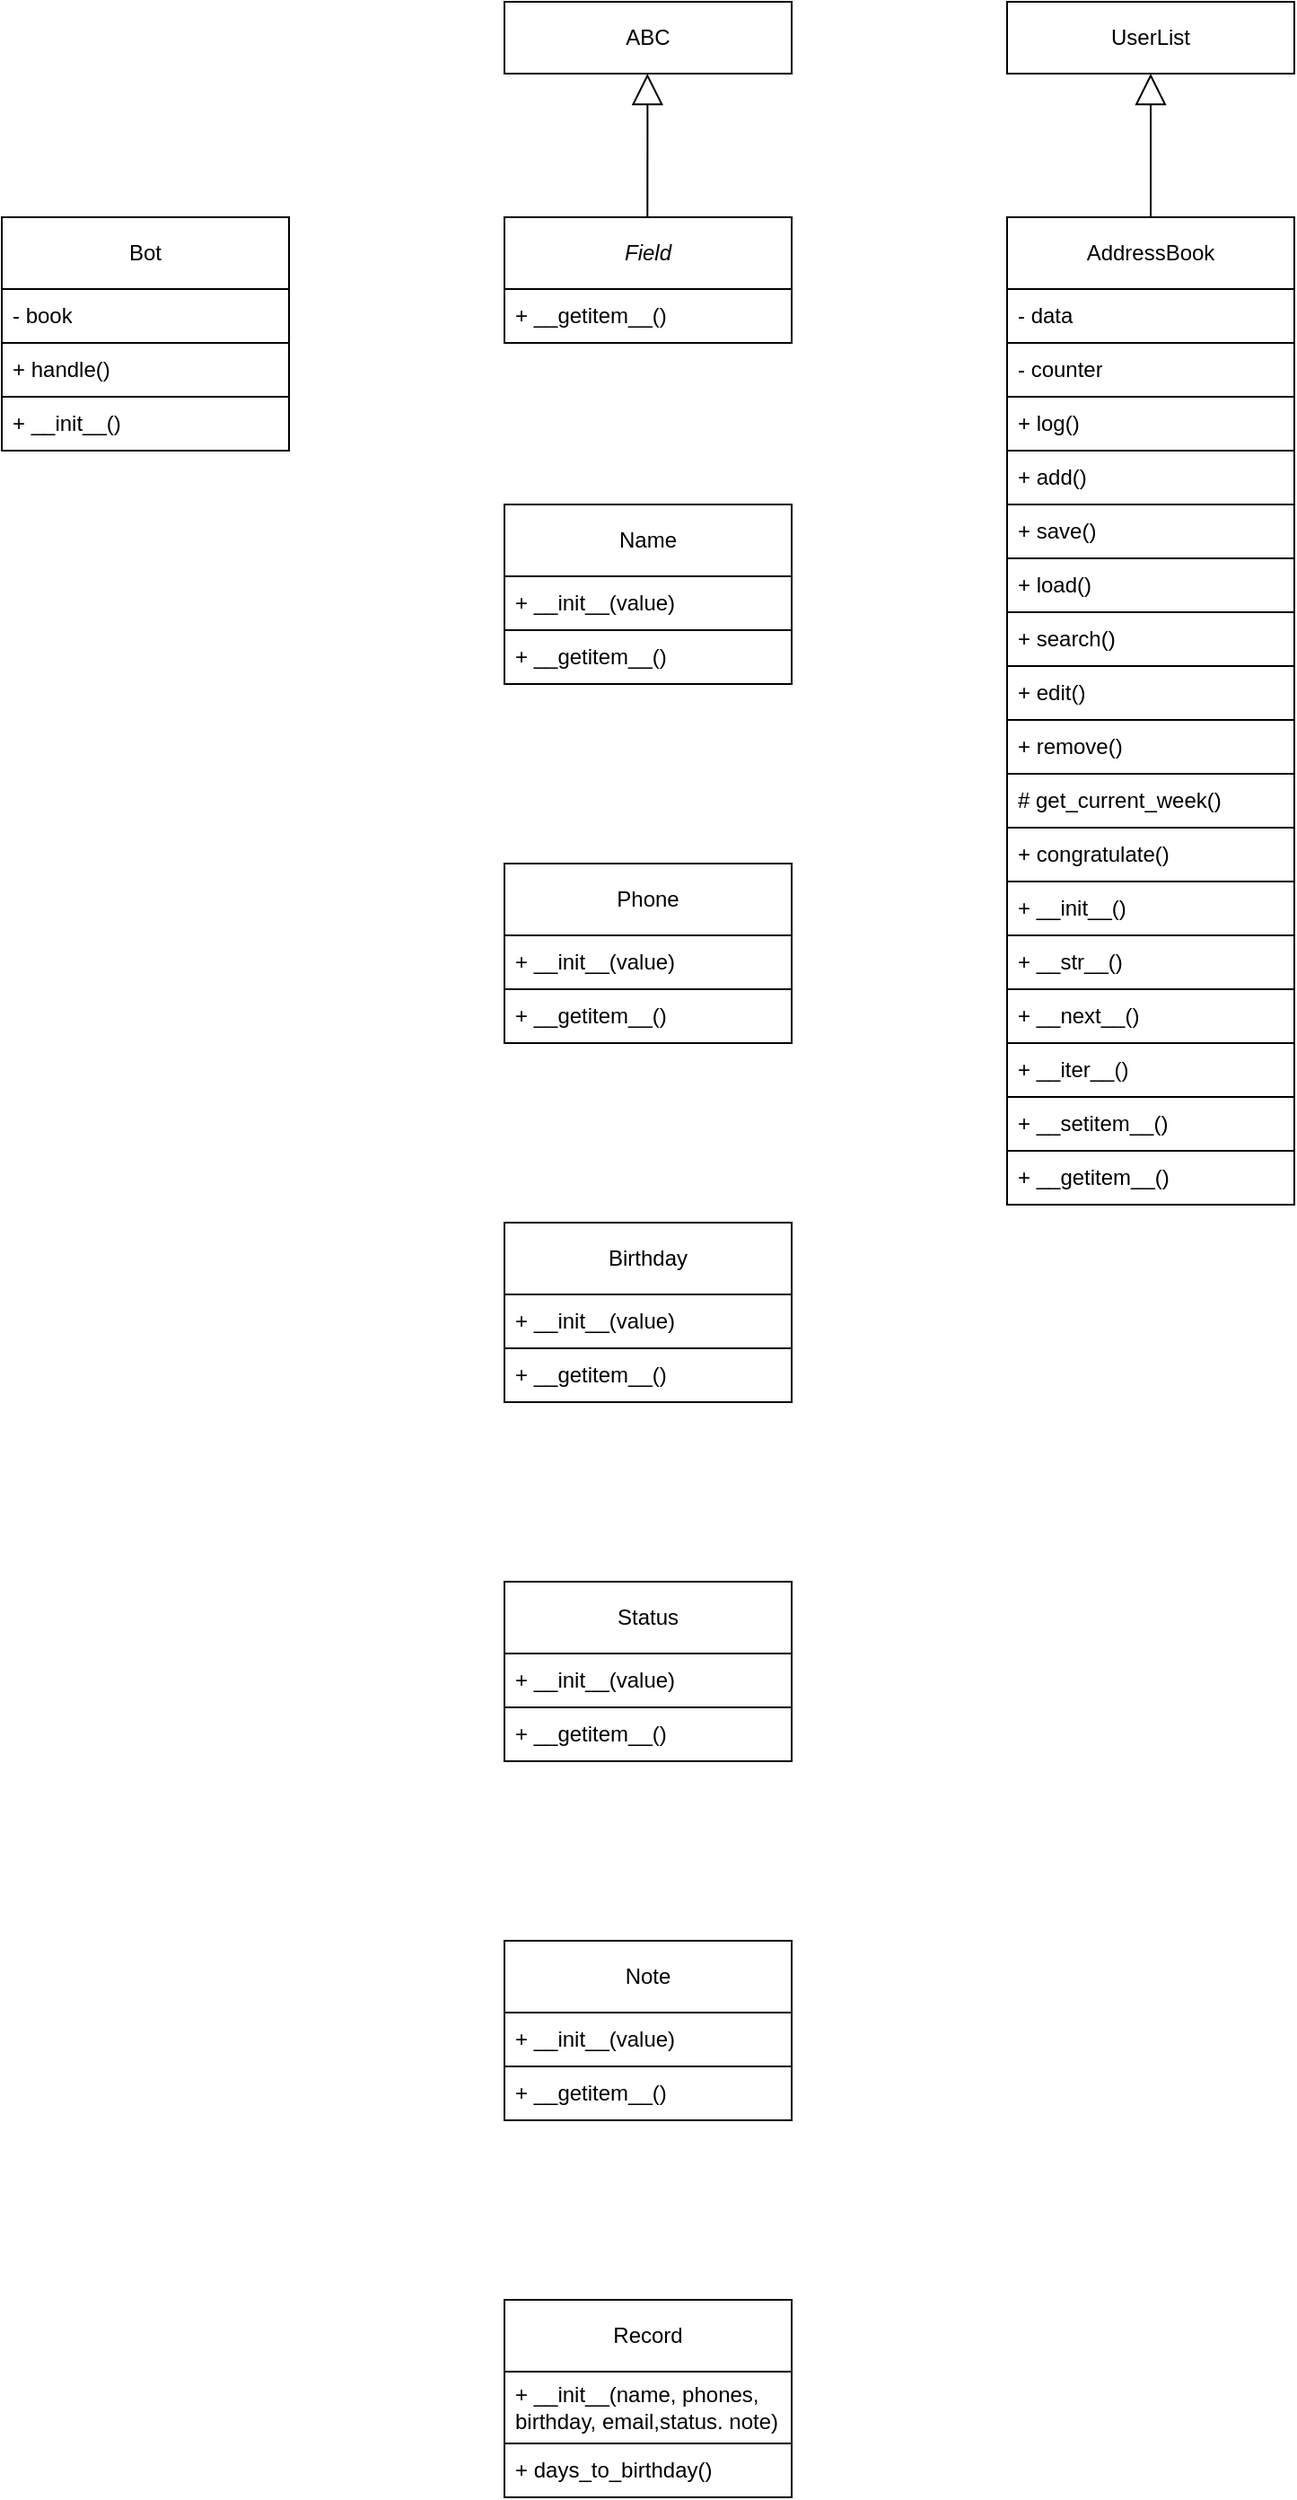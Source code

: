 <mxfile version="22.1.4" type="github">
  <diagram name="Страница — 1" id="0y4ZwpaE8xF2TJRYajsE">
    <mxGraphModel dx="1430" dy="771" grid="1" gridSize="10" guides="1" tooltips="1" connect="1" arrows="1" fold="1" page="1" pageScale="1" pageWidth="827" pageHeight="1169" math="0" shadow="0">
      <root>
        <mxCell id="0" />
        <mxCell id="1" parent="0" />
        <mxCell id="Iqqhx3KweeI5SZ4XjR7R-44" value="" style="group" vertex="1" connectable="0" parent="1">
          <mxGeometry x="600" y="40" width="160" height="670" as="geometry" />
        </mxCell>
        <mxCell id="Iqqhx3KweeI5SZ4XjR7R-27" value="" style="group" vertex="1" connectable="0" parent="Iqqhx3KweeI5SZ4XjR7R-44">
          <mxGeometry y="120" width="160" height="370" as="geometry" />
        </mxCell>
        <mxCell id="Iqqhx3KweeI5SZ4XjR7R-5" value="+ add()" style="text;strokeColor=default;fillColor=none;align=left;verticalAlign=middle;spacingLeft=4;spacingRight=4;overflow=hidden;points=[[0,0.5],[1,0.5]];portConstraint=eastwest;rotatable=0;whiteSpace=wrap;html=1;" vertex="1" parent="Iqqhx3KweeI5SZ4XjR7R-27">
          <mxGeometry y="130" width="160" height="30" as="geometry" />
        </mxCell>
        <mxCell id="Iqqhx3KweeI5SZ4XjR7R-12" value="" style="group" vertex="1" connectable="0" parent="Iqqhx3KweeI5SZ4XjR7R-27">
          <mxGeometry width="160" height="340" as="geometry" />
        </mxCell>
        <mxCell id="Iqqhx3KweeI5SZ4XjR7R-1" value="AddressBook" style="swimlane;fontStyle=0;childLayout=stackLayout;horizontal=1;startSize=40;horizontalStack=0;resizeParent=1;resizeParentMax=0;resizeLast=0;collapsible=1;marginBottom=0;whiteSpace=wrap;html=1;" vertex="1" parent="Iqqhx3KweeI5SZ4XjR7R-12">
          <mxGeometry width="160" height="100" as="geometry" />
        </mxCell>
        <mxCell id="Iqqhx3KweeI5SZ4XjR7R-2" value="- data" style="text;strokeColor=none;fillColor=none;align=left;verticalAlign=middle;spacingLeft=4;spacingRight=4;overflow=hidden;points=[[0,0.5],[1,0.5]];portConstraint=eastwest;rotatable=0;whiteSpace=wrap;html=1;" vertex="1" parent="Iqqhx3KweeI5SZ4XjR7R-1">
          <mxGeometry y="40" width="160" height="30" as="geometry" />
        </mxCell>
        <mxCell id="Iqqhx3KweeI5SZ4XjR7R-3" value="- counter" style="text;strokeColor=default;fillColor=none;align=left;verticalAlign=middle;spacingLeft=4;spacingRight=4;overflow=hidden;points=[[0,0.5],[1,0.5]];portConstraint=eastwest;rotatable=0;whiteSpace=wrap;html=1;" vertex="1" parent="Iqqhx3KweeI5SZ4XjR7R-1">
          <mxGeometry y="70" width="160" height="30" as="geometry" />
        </mxCell>
        <mxCell id="Iqqhx3KweeI5SZ4XjR7R-6" value="+&amp;nbsp;save&lt;span style=&quot;background-color: initial;&quot;&gt;()&lt;/span&gt;" style="text;strokeColor=default;fillColor=none;align=left;verticalAlign=middle;spacingLeft=4;spacingRight=4;overflow=hidden;points=[[0,0.5],[1,0.5]];portConstraint=eastwest;rotatable=0;whiteSpace=wrap;html=1;" vertex="1" parent="Iqqhx3KweeI5SZ4XjR7R-12">
          <mxGeometry y="160" width="160" height="30" as="geometry" />
        </mxCell>
        <mxCell id="Iqqhx3KweeI5SZ4XjR7R-4" value="+ log()" style="text;strokeColor=default;fillColor=none;align=left;verticalAlign=middle;spacingLeft=4;spacingRight=4;overflow=hidden;points=[[0,0.5],[1,0.5]];portConstraint=eastwest;rotatable=0;whiteSpace=wrap;html=1;" vertex="1" parent="Iqqhx3KweeI5SZ4XjR7R-12">
          <mxGeometry y="100" width="160" height="30" as="geometry" />
        </mxCell>
        <mxCell id="Iqqhx3KweeI5SZ4XjR7R-7" value="+&amp;nbsp;load&lt;span style=&quot;background-color: initial;&quot;&gt;()&lt;/span&gt;" style="text;strokeColor=default;fillColor=none;align=left;verticalAlign=middle;spacingLeft=4;spacingRight=4;overflow=hidden;points=[[0,0.5],[1,0.5]];portConstraint=eastwest;rotatable=0;whiteSpace=wrap;html=1;" vertex="1" parent="Iqqhx3KweeI5SZ4XjR7R-12">
          <mxGeometry y="190" width="160" height="30" as="geometry" />
        </mxCell>
        <mxCell id="Iqqhx3KweeI5SZ4XjR7R-8" value="+&amp;nbsp;search&lt;span style=&quot;background-color: initial;&quot;&gt;()&lt;/span&gt;" style="text;strokeColor=default;fillColor=none;align=left;verticalAlign=middle;spacingLeft=4;spacingRight=4;overflow=hidden;points=[[0,0.5],[1,0.5]];portConstraint=eastwest;rotatable=0;whiteSpace=wrap;html=1;" vertex="1" parent="Iqqhx3KweeI5SZ4XjR7R-12">
          <mxGeometry y="220" width="160" height="30" as="geometry" />
        </mxCell>
        <mxCell id="Iqqhx3KweeI5SZ4XjR7R-9" value="+&amp;nbsp;edit&lt;span style=&quot;background-color: initial;&quot;&gt;()&lt;/span&gt;" style="text;strokeColor=default;fillColor=none;align=left;verticalAlign=middle;spacingLeft=4;spacingRight=4;overflow=hidden;points=[[0,0.5],[1,0.5]];portConstraint=eastwest;rotatable=0;whiteSpace=wrap;html=1;" vertex="1" parent="Iqqhx3KweeI5SZ4XjR7R-12">
          <mxGeometry y="250" width="160" height="30" as="geometry" />
        </mxCell>
        <mxCell id="Iqqhx3KweeI5SZ4XjR7R-10" value="+&amp;nbsp;remove&lt;span style=&quot;background-color: initial;&quot;&gt;()&lt;/span&gt;" style="text;strokeColor=default;fillColor=none;align=left;verticalAlign=middle;spacingLeft=4;spacingRight=4;overflow=hidden;points=[[0,0.5],[1,0.5]];portConstraint=eastwest;rotatable=0;whiteSpace=wrap;html=1;" vertex="1" parent="Iqqhx3KweeI5SZ4XjR7R-12">
          <mxGeometry y="280" width="160" height="30" as="geometry" />
        </mxCell>
        <mxCell id="Iqqhx3KweeI5SZ4XjR7R-14" value="# get_current_week&lt;span style=&quot;background-color: initial;&quot;&gt;()&lt;/span&gt;" style="text;strokeColor=default;fillColor=none;align=left;verticalAlign=middle;spacingLeft=4;spacingRight=4;overflow=hidden;points=[[0,0.5],[1,0.5]];portConstraint=eastwest;rotatable=0;whiteSpace=wrap;html=1;" vertex="1" parent="Iqqhx3KweeI5SZ4XjR7R-12">
          <mxGeometry y="310" width="160" height="30" as="geometry" />
        </mxCell>
        <mxCell id="Iqqhx3KweeI5SZ4XjR7R-26" value="+&amp;nbsp;congratulate&lt;span style=&quot;background-color: initial;&quot;&gt;()&lt;/span&gt;" style="text;strokeColor=default;fillColor=none;align=left;verticalAlign=middle;spacingLeft=4;spacingRight=4;overflow=hidden;points=[[0,0.5],[1,0.5]];portConstraint=eastwest;rotatable=0;whiteSpace=wrap;html=1;" vertex="1" parent="Iqqhx3KweeI5SZ4XjR7R-27">
          <mxGeometry y="340" width="160" height="30" as="geometry" />
        </mxCell>
        <mxCell id="Iqqhx3KweeI5SZ4XjR7R-28" value="UserList" style="rounded=0;whiteSpace=wrap;html=1;" vertex="1" parent="Iqqhx3KweeI5SZ4XjR7R-44">
          <mxGeometry width="160" height="40" as="geometry" />
        </mxCell>
        <mxCell id="Iqqhx3KweeI5SZ4XjR7R-29" style="edgeStyle=orthogonalEdgeStyle;rounded=0;orthogonalLoop=1;jettySize=auto;html=1;entryX=0.5;entryY=1;entryDx=0;entryDy=0;endArrow=block;endFill=0;strokeWidth=1;endSize=15;" edge="1" parent="Iqqhx3KweeI5SZ4XjR7R-44" source="Iqqhx3KweeI5SZ4XjR7R-1" target="Iqqhx3KweeI5SZ4XjR7R-28">
          <mxGeometry relative="1" as="geometry" />
        </mxCell>
        <mxCell id="Iqqhx3KweeI5SZ4XjR7R-34" value="+ __init__()" style="text;strokeColor=default;fillColor=none;align=left;verticalAlign=middle;spacingLeft=4;spacingRight=4;overflow=hidden;points=[[0,0.5],[1,0.5]];portConstraint=eastwest;rotatable=0;whiteSpace=wrap;html=1;" vertex="1" parent="Iqqhx3KweeI5SZ4XjR7R-44">
          <mxGeometry y="490" width="160" height="30" as="geometry" />
        </mxCell>
        <mxCell id="Iqqhx3KweeI5SZ4XjR7R-35" value="+&amp;nbsp;__str__&lt;span style=&quot;background-color: initial;&quot;&gt;()&lt;/span&gt;" style="text;strokeColor=default;fillColor=none;align=left;verticalAlign=middle;spacingLeft=4;spacingRight=4;overflow=hidden;points=[[0,0.5],[1,0.5]];portConstraint=eastwest;rotatable=0;whiteSpace=wrap;html=1;" vertex="1" parent="Iqqhx3KweeI5SZ4XjR7R-44">
          <mxGeometry y="520" width="160" height="30" as="geometry" />
        </mxCell>
        <mxCell id="Iqqhx3KweeI5SZ4XjR7R-36" value="+&amp;nbsp;__next__&lt;span style=&quot;background-color: initial;&quot;&gt;()&lt;/span&gt;" style="text;strokeColor=default;fillColor=none;align=left;verticalAlign=middle;spacingLeft=4;spacingRight=4;overflow=hidden;points=[[0,0.5],[1,0.5]];portConstraint=eastwest;rotatable=0;whiteSpace=wrap;html=1;" vertex="1" parent="Iqqhx3KweeI5SZ4XjR7R-44">
          <mxGeometry y="550" width="160" height="30" as="geometry" />
        </mxCell>
        <mxCell id="Iqqhx3KweeI5SZ4XjR7R-37" value="+&amp;nbsp;__iter__&lt;span style=&quot;background-color: initial;&quot;&gt;()&lt;/span&gt;" style="text;strokeColor=default;fillColor=none;align=left;verticalAlign=middle;spacingLeft=4;spacingRight=4;overflow=hidden;points=[[0,0.5],[1,0.5]];portConstraint=eastwest;rotatable=0;whiteSpace=wrap;html=1;" vertex="1" parent="Iqqhx3KweeI5SZ4XjR7R-44">
          <mxGeometry y="580" width="160" height="30" as="geometry" />
        </mxCell>
        <mxCell id="Iqqhx3KweeI5SZ4XjR7R-38" value="+&amp;nbsp;__setitem__&lt;span style=&quot;background-color: initial;&quot;&gt;()&lt;/span&gt;" style="text;strokeColor=default;fillColor=none;align=left;verticalAlign=middle;spacingLeft=4;spacingRight=4;overflow=hidden;points=[[0,0.5],[1,0.5]];portConstraint=eastwest;rotatable=0;whiteSpace=wrap;html=1;" vertex="1" parent="Iqqhx3KweeI5SZ4XjR7R-44">
          <mxGeometry y="610" width="160" height="30" as="geometry" />
        </mxCell>
        <mxCell id="Iqqhx3KweeI5SZ4XjR7R-39" value="+&amp;nbsp;__getitem__&lt;span style=&quot;background-color: initial;&quot;&gt;()&lt;/span&gt;" style="text;strokeColor=default;fillColor=none;align=left;verticalAlign=middle;spacingLeft=4;spacingRight=4;overflow=hidden;points=[[0,0.5],[1,0.5]];portConstraint=eastwest;rotatable=0;whiteSpace=wrap;html=1;" vertex="1" parent="Iqqhx3KweeI5SZ4XjR7R-44">
          <mxGeometry y="640" width="160" height="30" as="geometry" />
        </mxCell>
        <mxCell id="Iqqhx3KweeI5SZ4XjR7R-45" value="" style="group" vertex="1" connectable="0" parent="1">
          <mxGeometry x="40" y="160" width="160" height="130" as="geometry" />
        </mxCell>
        <mxCell id="Iqqhx3KweeI5SZ4XjR7R-31" value="Bot" style="swimlane;fontStyle=0;childLayout=stackLayout;horizontal=1;startSize=40;horizontalStack=0;resizeParent=1;resizeParentMax=0;resizeLast=0;collapsible=1;marginBottom=0;whiteSpace=wrap;html=1;" vertex="1" parent="Iqqhx3KweeI5SZ4XjR7R-45">
          <mxGeometry width="160" height="100" as="geometry" />
        </mxCell>
        <mxCell id="Iqqhx3KweeI5SZ4XjR7R-32" value="-&amp;nbsp;book" style="text;strokeColor=none;fillColor=none;align=left;verticalAlign=middle;spacingLeft=4;spacingRight=4;overflow=hidden;points=[[0,0.5],[1,0.5]];portConstraint=eastwest;rotatable=0;whiteSpace=wrap;html=1;" vertex="1" parent="Iqqhx3KweeI5SZ4XjR7R-31">
          <mxGeometry y="40" width="160" height="30" as="geometry" />
        </mxCell>
        <mxCell id="Iqqhx3KweeI5SZ4XjR7R-33" value="+&amp;nbsp;handle()" style="text;strokeColor=default;fillColor=none;align=left;verticalAlign=middle;spacingLeft=4;spacingRight=4;overflow=hidden;points=[[0,0.5],[1,0.5]];portConstraint=eastwest;rotatable=0;whiteSpace=wrap;html=1;" vertex="1" parent="Iqqhx3KweeI5SZ4XjR7R-31">
          <mxGeometry y="70" width="160" height="30" as="geometry" />
        </mxCell>
        <mxCell id="Iqqhx3KweeI5SZ4XjR7R-40" value="+&amp;nbsp;__init__&lt;span style=&quot;background-color: initial;&quot;&gt;()&lt;/span&gt;" style="text;strokeColor=default;fillColor=none;align=left;verticalAlign=middle;spacingLeft=4;spacingRight=4;overflow=hidden;points=[[0,0.5],[1,0.5]];portConstraint=eastwest;rotatable=0;whiteSpace=wrap;html=1;" vertex="1" parent="Iqqhx3KweeI5SZ4XjR7R-45">
          <mxGeometry y="100" width="160" height="30" as="geometry" />
        </mxCell>
        <mxCell id="Iqqhx3KweeI5SZ4XjR7R-80" value="ABC" style="rounded=0;whiteSpace=wrap;html=1;" vertex="1" parent="1">
          <mxGeometry x="320" y="40" width="160" height="40" as="geometry" />
        </mxCell>
        <mxCell id="Iqqhx3KweeI5SZ4XjR7R-81" value="" style="group" vertex="1" connectable="0" parent="1">
          <mxGeometry x="320" y="320" width="160" height="130" as="geometry" />
        </mxCell>
        <mxCell id="Iqqhx3KweeI5SZ4XjR7R-82" value="Name" style="swimlane;fontStyle=0;childLayout=stackLayout;horizontal=1;startSize=40;horizontalStack=0;resizeParent=1;resizeParentMax=0;resizeLast=0;collapsible=1;marginBottom=0;whiteSpace=wrap;html=1;" vertex="1" parent="Iqqhx3KweeI5SZ4XjR7R-81">
          <mxGeometry width="160" height="70" as="geometry" />
        </mxCell>
        <mxCell id="Iqqhx3KweeI5SZ4XjR7R-83" value="+&amp;nbsp;__init__(value)" style="text;strokeColor=none;fillColor=none;align=left;verticalAlign=middle;spacingLeft=4;spacingRight=4;overflow=hidden;points=[[0,0.5],[1,0.5]];portConstraint=eastwest;rotatable=0;whiteSpace=wrap;html=1;" vertex="1" parent="Iqqhx3KweeI5SZ4XjR7R-82">
          <mxGeometry y="40" width="160" height="30" as="geometry" />
        </mxCell>
        <mxCell id="Iqqhx3KweeI5SZ4XjR7R-87" value="+&amp;nbsp;__getitem__()" style="text;strokeColor=default;fillColor=none;align=left;verticalAlign=middle;spacingLeft=4;spacingRight=4;overflow=hidden;points=[[0,0.5],[1,0.5]];portConstraint=eastwest;rotatable=0;whiteSpace=wrap;html=1;" vertex="1" parent="Iqqhx3KweeI5SZ4XjR7R-81">
          <mxGeometry y="70" width="160" height="30" as="geometry" />
        </mxCell>
        <mxCell id="Iqqhx3KweeI5SZ4XjR7R-88" value="" style="group" vertex="1" connectable="0" parent="1">
          <mxGeometry x="320" y="520" width="160" height="130" as="geometry" />
        </mxCell>
        <mxCell id="Iqqhx3KweeI5SZ4XjR7R-89" value="Phone" style="swimlane;fontStyle=0;childLayout=stackLayout;horizontal=1;startSize=40;horizontalStack=0;resizeParent=1;resizeParentMax=0;resizeLast=0;collapsible=1;marginBottom=0;whiteSpace=wrap;html=1;" vertex="1" parent="Iqqhx3KweeI5SZ4XjR7R-88">
          <mxGeometry width="160" height="70" as="geometry" />
        </mxCell>
        <mxCell id="Iqqhx3KweeI5SZ4XjR7R-90" value="+&amp;nbsp;__init__(value)" style="text;strokeColor=none;fillColor=none;align=left;verticalAlign=middle;spacingLeft=4;spacingRight=4;overflow=hidden;points=[[0,0.5],[1,0.5]];portConstraint=eastwest;rotatable=0;whiteSpace=wrap;html=1;" vertex="1" parent="Iqqhx3KweeI5SZ4XjR7R-89">
          <mxGeometry y="40" width="160" height="30" as="geometry" />
        </mxCell>
        <mxCell id="Iqqhx3KweeI5SZ4XjR7R-91" value="+&amp;nbsp;__getitem__()" style="text;strokeColor=default;fillColor=none;align=left;verticalAlign=middle;spacingLeft=4;spacingRight=4;overflow=hidden;points=[[0,0.5],[1,0.5]];portConstraint=eastwest;rotatable=0;whiteSpace=wrap;html=1;" vertex="1" parent="Iqqhx3KweeI5SZ4XjR7R-88">
          <mxGeometry y="70" width="160" height="30" as="geometry" />
        </mxCell>
        <mxCell id="Iqqhx3KweeI5SZ4XjR7R-92" value="" style="group" vertex="1" connectable="0" parent="1">
          <mxGeometry x="320" y="720" width="160" height="130" as="geometry" />
        </mxCell>
        <mxCell id="Iqqhx3KweeI5SZ4XjR7R-93" value="Birthday" style="swimlane;fontStyle=0;childLayout=stackLayout;horizontal=1;startSize=40;horizontalStack=0;resizeParent=1;resizeParentMax=0;resizeLast=0;collapsible=1;marginBottom=0;whiteSpace=wrap;html=1;" vertex="1" parent="Iqqhx3KweeI5SZ4XjR7R-92">
          <mxGeometry width="160" height="70" as="geometry" />
        </mxCell>
        <mxCell id="Iqqhx3KweeI5SZ4XjR7R-94" value="+&amp;nbsp;__init__(value)" style="text;strokeColor=none;fillColor=none;align=left;verticalAlign=middle;spacingLeft=4;spacingRight=4;overflow=hidden;points=[[0,0.5],[1,0.5]];portConstraint=eastwest;rotatable=0;whiteSpace=wrap;html=1;" vertex="1" parent="Iqqhx3KweeI5SZ4XjR7R-93">
          <mxGeometry y="40" width="160" height="30" as="geometry" />
        </mxCell>
        <mxCell id="Iqqhx3KweeI5SZ4XjR7R-95" value="+&amp;nbsp;__getitem__()" style="text;strokeColor=default;fillColor=none;align=left;verticalAlign=middle;spacingLeft=4;spacingRight=4;overflow=hidden;points=[[0,0.5],[1,0.5]];portConstraint=eastwest;rotatable=0;whiteSpace=wrap;html=1;" vertex="1" parent="Iqqhx3KweeI5SZ4XjR7R-92">
          <mxGeometry y="70" width="160" height="30" as="geometry" />
        </mxCell>
        <mxCell id="Iqqhx3KweeI5SZ4XjR7R-96" value="" style="group" vertex="1" connectable="0" parent="1">
          <mxGeometry x="320" y="920" width="160" height="130" as="geometry" />
        </mxCell>
        <mxCell id="Iqqhx3KweeI5SZ4XjR7R-97" value="Status" style="swimlane;fontStyle=0;childLayout=stackLayout;horizontal=1;startSize=40;horizontalStack=0;resizeParent=1;resizeParentMax=0;resizeLast=0;collapsible=1;marginBottom=0;whiteSpace=wrap;html=1;" vertex="1" parent="Iqqhx3KweeI5SZ4XjR7R-96">
          <mxGeometry width="160" height="70" as="geometry" />
        </mxCell>
        <mxCell id="Iqqhx3KweeI5SZ4XjR7R-98" value="+&amp;nbsp;__init__(value)" style="text;strokeColor=none;fillColor=none;align=left;verticalAlign=middle;spacingLeft=4;spacingRight=4;overflow=hidden;points=[[0,0.5],[1,0.5]];portConstraint=eastwest;rotatable=0;whiteSpace=wrap;html=1;" vertex="1" parent="Iqqhx3KweeI5SZ4XjR7R-97">
          <mxGeometry y="40" width="160" height="30" as="geometry" />
        </mxCell>
        <mxCell id="Iqqhx3KweeI5SZ4XjR7R-99" value="+&amp;nbsp;__getitem__()" style="text;strokeColor=default;fillColor=none;align=left;verticalAlign=middle;spacingLeft=4;spacingRight=4;overflow=hidden;points=[[0,0.5],[1,0.5]];portConstraint=eastwest;rotatable=0;whiteSpace=wrap;html=1;" vertex="1" parent="Iqqhx3KweeI5SZ4XjR7R-96">
          <mxGeometry y="70" width="160" height="30" as="geometry" />
        </mxCell>
        <mxCell id="Iqqhx3KweeI5SZ4XjR7R-105" value="" style="group" vertex="1" connectable="0" parent="1">
          <mxGeometry x="320" y="1320" width="160" height="110" as="geometry" />
        </mxCell>
        <mxCell id="Iqqhx3KweeI5SZ4XjR7R-41" value="Record" style="swimlane;fontStyle=0;childLayout=stackLayout;horizontal=1;startSize=40;horizontalStack=0;resizeParent=1;resizeParentMax=0;resizeLast=0;collapsible=1;marginBottom=0;whiteSpace=wrap;html=1;" vertex="1" parent="Iqqhx3KweeI5SZ4XjR7R-105">
          <mxGeometry width="160" height="80" as="geometry" />
        </mxCell>
        <mxCell id="Iqqhx3KweeI5SZ4XjR7R-42" value="+ __init__(name, phones, birthday, email,status. note)" style="text;strokeColor=none;fillColor=none;align=left;verticalAlign=middle;spacingLeft=4;spacingRight=4;overflow=hidden;points=[[0,0.5],[1,0.5]];portConstraint=eastwest;rotatable=0;whiteSpace=wrap;html=1;" vertex="1" parent="Iqqhx3KweeI5SZ4XjR7R-41">
          <mxGeometry y="40" width="160" height="40" as="geometry" />
        </mxCell>
        <mxCell id="Iqqhx3KweeI5SZ4XjR7R-50" value="+&amp;nbsp;days_to_birthday()" style="text;strokeColor=default;fillColor=none;align=left;verticalAlign=middle;spacingLeft=4;spacingRight=4;overflow=hidden;points=[[0,0.5],[1,0.5]];portConstraint=eastwest;rotatable=0;whiteSpace=wrap;html=1;" vertex="1" parent="Iqqhx3KweeI5SZ4XjR7R-105">
          <mxGeometry y="80" width="160" height="30" as="geometry" />
        </mxCell>
        <mxCell id="Iqqhx3KweeI5SZ4XjR7R-101" value="Note" style="swimlane;fontStyle=0;childLayout=stackLayout;horizontal=1;startSize=40;horizontalStack=0;resizeParent=1;resizeParentMax=0;resizeLast=0;collapsible=1;marginBottom=0;whiteSpace=wrap;html=1;" vertex="1" parent="1">
          <mxGeometry x="320" y="1120" width="160" height="70" as="geometry" />
        </mxCell>
        <mxCell id="Iqqhx3KweeI5SZ4XjR7R-102" value="+&amp;nbsp;__init__(value)" style="text;strokeColor=none;fillColor=none;align=left;verticalAlign=middle;spacingLeft=4;spacingRight=4;overflow=hidden;points=[[0,0.5],[1,0.5]];portConstraint=eastwest;rotatable=0;whiteSpace=wrap;html=1;" vertex="1" parent="Iqqhx3KweeI5SZ4XjR7R-101">
          <mxGeometry y="40" width="160" height="30" as="geometry" />
        </mxCell>
        <mxCell id="Iqqhx3KweeI5SZ4XjR7R-103" value="+&amp;nbsp;__getitem__()" style="text;strokeColor=default;fillColor=none;align=left;verticalAlign=middle;spacingLeft=4;spacingRight=4;overflow=hidden;points=[[0,0.5],[1,0.5]];portConstraint=eastwest;rotatable=0;whiteSpace=wrap;html=1;" vertex="1" parent="1">
          <mxGeometry x="320" y="1190" width="160" height="30" as="geometry" />
        </mxCell>
        <mxCell id="Iqqhx3KweeI5SZ4XjR7R-107" value="" style="group" vertex="1" connectable="0" parent="1">
          <mxGeometry x="320" y="160" width="160" height="70" as="geometry" />
        </mxCell>
        <mxCell id="Iqqhx3KweeI5SZ4XjR7R-53" value="&lt;i&gt;Field&lt;/i&gt;" style="swimlane;fontStyle=0;childLayout=stackLayout;horizontal=1;startSize=40;horizontalStack=0;resizeParent=1;resizeParentMax=0;resizeLast=0;collapsible=1;marginBottom=0;whiteSpace=wrap;html=1;container=0;" vertex="1" parent="Iqqhx3KweeI5SZ4XjR7R-107">
          <mxGeometry width="160" height="70" as="geometry" />
        </mxCell>
        <mxCell id="Iqqhx3KweeI5SZ4XjR7R-54" value="+&amp;nbsp;__getitem__()" style="text;strokeColor=none;fillColor=none;align=left;verticalAlign=middle;spacingLeft=4;spacingRight=4;overflow=hidden;points=[[0,0.5],[1,0.5]];portConstraint=eastwest;rotatable=0;whiteSpace=wrap;html=1;container=0;" vertex="1" parent="Iqqhx3KweeI5SZ4XjR7R-107">
          <mxGeometry y="40" width="160" height="30" as="geometry" />
        </mxCell>
        <mxCell id="Iqqhx3KweeI5SZ4XjR7R-109" style="edgeStyle=orthogonalEdgeStyle;rounded=0;orthogonalLoop=1;jettySize=auto;html=1;entryX=0.5;entryY=1;entryDx=0;entryDy=0;endArrow=block;endFill=0;strokeWidth=1;endSize=15;" edge="1" parent="1">
          <mxGeometry relative="1" as="geometry">
            <mxPoint x="399.66" y="160" as="sourcePoint" />
            <mxPoint x="399.66" y="80" as="targetPoint" />
            <Array as="points">
              <mxPoint x="399.66" y="110" />
              <mxPoint x="399.66" y="110" />
            </Array>
          </mxGeometry>
        </mxCell>
      </root>
    </mxGraphModel>
  </diagram>
</mxfile>
